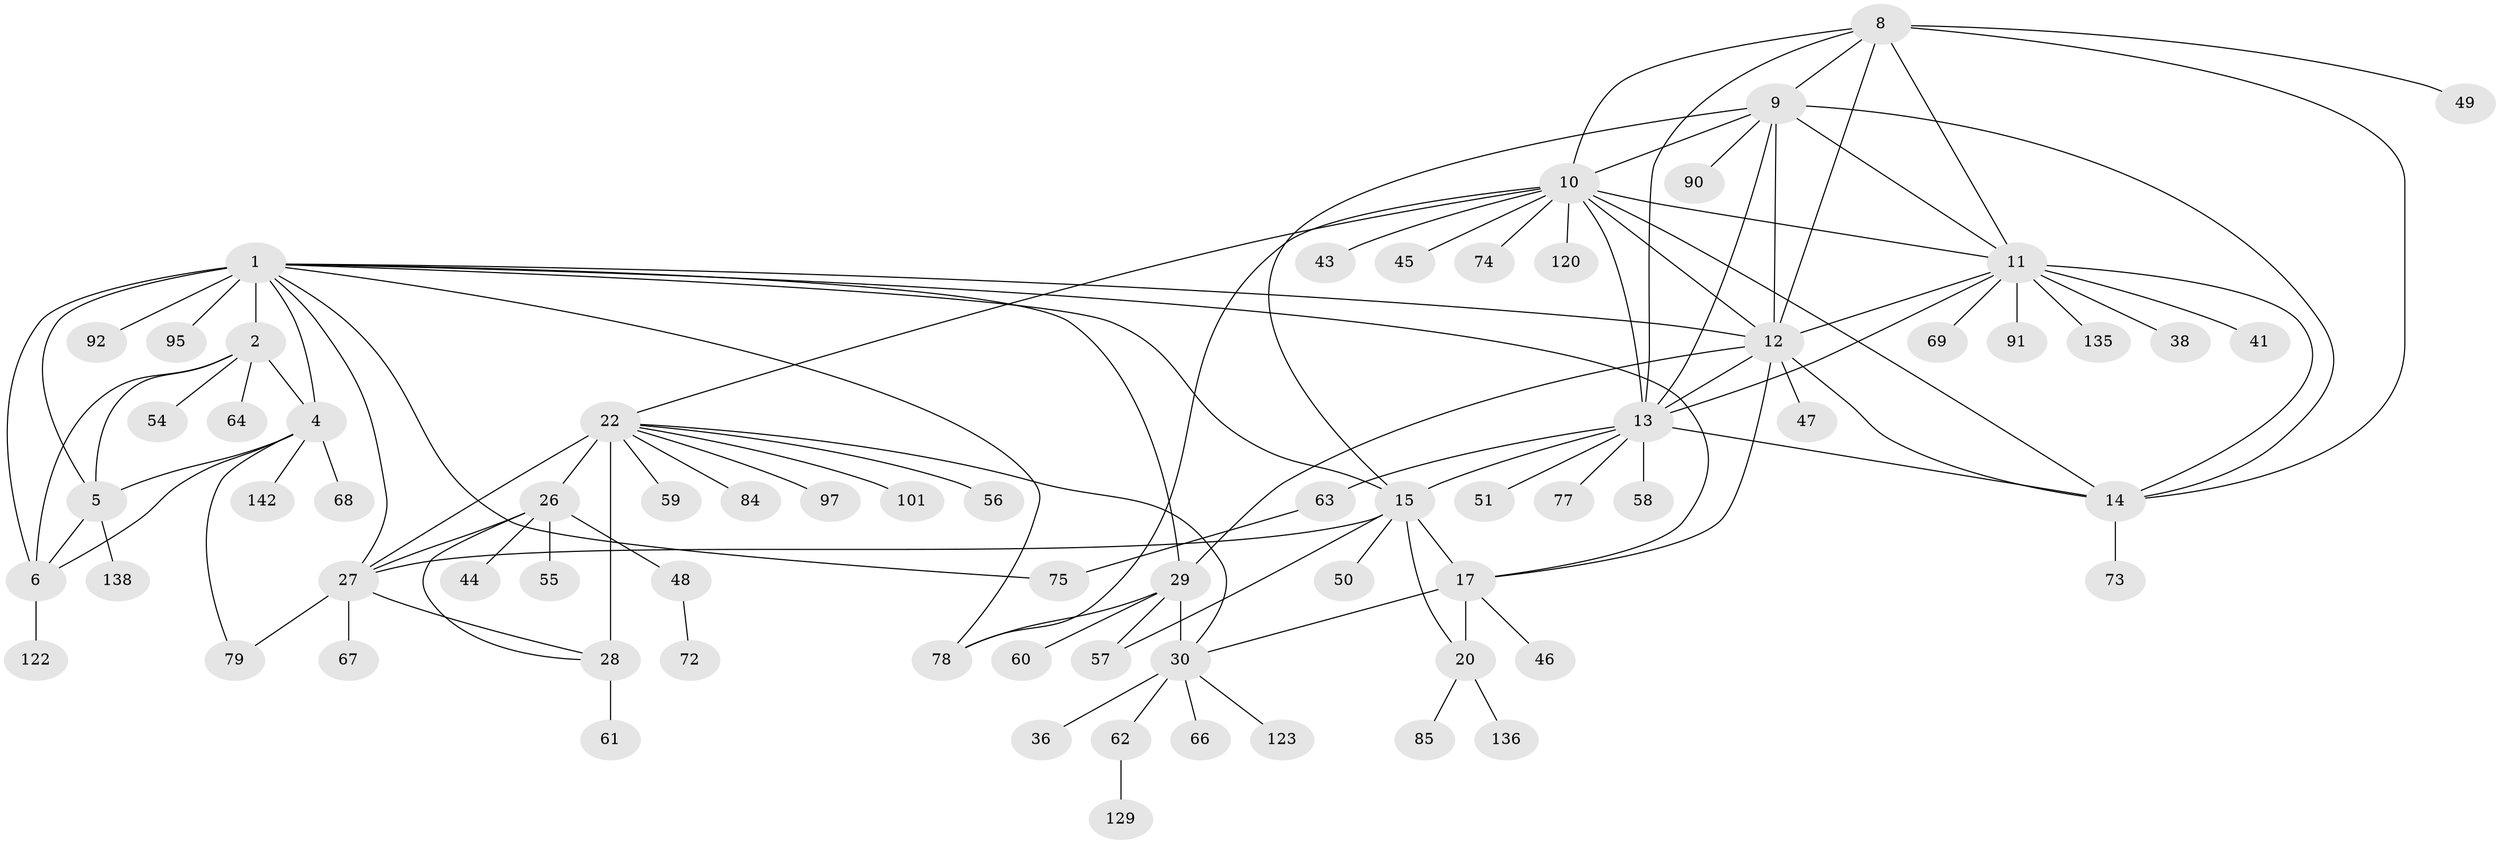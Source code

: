 // original degree distribution, {11: 0.04195804195804196, 9: 0.04195804195804196, 7: 0.04195804195804196, 10: 0.03496503496503497, 12: 0.02097902097902098, 13: 0.006993006993006993, 8: 0.03496503496503497, 6: 0.013986013986013986, 15: 0.006993006993006993, 1: 0.6153846153846154, 3: 0.04195804195804196, 2: 0.09090909090909091, 4: 0.006993006993006993}
// Generated by graph-tools (version 1.1) at 2025/15/03/09/25 04:15:58]
// undirected, 71 vertices, 109 edges
graph export_dot {
graph [start="1"]
  node [color=gray90,style=filled];
  1 [super="+7"];
  2 [super="+82+139+3"];
  4;
  5;
  6;
  8 [super="+71+115+42"];
  9 [super="+81"];
  10;
  11;
  12 [super="+52+127+83+37"];
  13;
  14 [super="+40"];
  15 [super="+16+106+96"];
  17 [super="+140+19+18"];
  20 [super="+21+98+112"];
  22 [super="+25+23"];
  26 [super="+39+131+94+107"];
  27;
  28 [super="+141+103"];
  29 [super="+34+35"];
  30 [super="+32+33+93+116+31"];
  36;
  38 [super="+76+65"];
  41;
  43;
  44;
  45;
  46;
  47;
  48 [super="+128"];
  49;
  50;
  51;
  54;
  55;
  56;
  57 [super="+102"];
  58;
  59;
  60 [super="+88+108+80"];
  61 [super="+105"];
  62;
  63;
  64;
  66;
  67;
  68 [super="+126"];
  69;
  72;
  73;
  74;
  75;
  77;
  78;
  79;
  84;
  85;
  90;
  91;
  92;
  95;
  97;
  101;
  120;
  122;
  123;
  129;
  135;
  136;
  138;
  142;
  1 -- 2 [weight=4];
  1 -- 4 [weight=2];
  1 -- 5 [weight=2];
  1 -- 6 [weight=2];
  1 -- 15;
  1 -- 27;
  1 -- 75;
  1 -- 95;
  1 -- 29;
  1 -- 12;
  1 -- 78;
  1 -- 17;
  1 -- 92;
  2 -- 4 [weight=2];
  2 -- 5 [weight=2];
  2 -- 6 [weight=2];
  2 -- 64;
  2 -- 54;
  4 -- 5;
  4 -- 6;
  4 -- 68;
  4 -- 79;
  4 -- 142;
  5 -- 6;
  5 -- 138;
  6 -- 122;
  8 -- 9;
  8 -- 10;
  8 -- 11;
  8 -- 12;
  8 -- 13;
  8 -- 14;
  8 -- 49;
  9 -- 10;
  9 -- 11;
  9 -- 12;
  9 -- 13;
  9 -- 14;
  9 -- 90;
  9 -- 15;
  10 -- 11;
  10 -- 12;
  10 -- 13;
  10 -- 14;
  10 -- 22;
  10 -- 43;
  10 -- 45;
  10 -- 74;
  10 -- 78;
  10 -- 120;
  11 -- 12;
  11 -- 13;
  11 -- 14;
  11 -- 38;
  11 -- 41;
  11 -- 69;
  11 -- 91;
  11 -- 135;
  12 -- 13;
  12 -- 14;
  12 -- 47;
  12 -- 29;
  12 -- 17;
  13 -- 14;
  13 -- 15;
  13 -- 51;
  13 -- 58;
  13 -- 63;
  13 -- 77;
  14 -- 73;
  15 -- 17 [weight=6];
  15 -- 20 [weight=4];
  15 -- 27 [weight=2];
  15 -- 57;
  15 -- 50;
  17 -- 20 [weight=6];
  17 -- 46;
  17 -- 30;
  20 -- 85;
  20 -- 136;
  22 -- 26 [weight=4];
  22 -- 27 [weight=4];
  22 -- 28 [weight=4];
  22 -- 84;
  22 -- 30;
  22 -- 97;
  22 -- 101;
  22 -- 56;
  22 -- 59;
  26 -- 27;
  26 -- 28;
  26 -- 44;
  26 -- 48;
  26 -- 55;
  27 -- 28;
  27 -- 67;
  27 -- 79;
  28 -- 61;
  29 -- 30 [weight=12];
  29 -- 78;
  29 -- 57;
  29 -- 60;
  30 -- 36;
  30 -- 66;
  30 -- 123;
  30 -- 62;
  48 -- 72;
  62 -- 129;
  63 -- 75;
}
